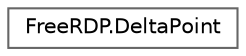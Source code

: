 digraph "Graphical Class Hierarchy"
{
 // LATEX_PDF_SIZE
  bgcolor="transparent";
  edge [fontname=Helvetica,fontsize=10,labelfontname=Helvetica,labelfontsize=10];
  node [fontname=Helvetica,fontsize=10,shape=box,height=0.2,width=0.4];
  rankdir="LR";
  Node0 [id="Node000000",label="FreeRDP.DeltaPoint",height=0.2,width=0.4,color="grey40", fillcolor="white", style="filled",URL="$struct_free_r_d_p_1_1_delta_point.html",tooltip=" "];
}
